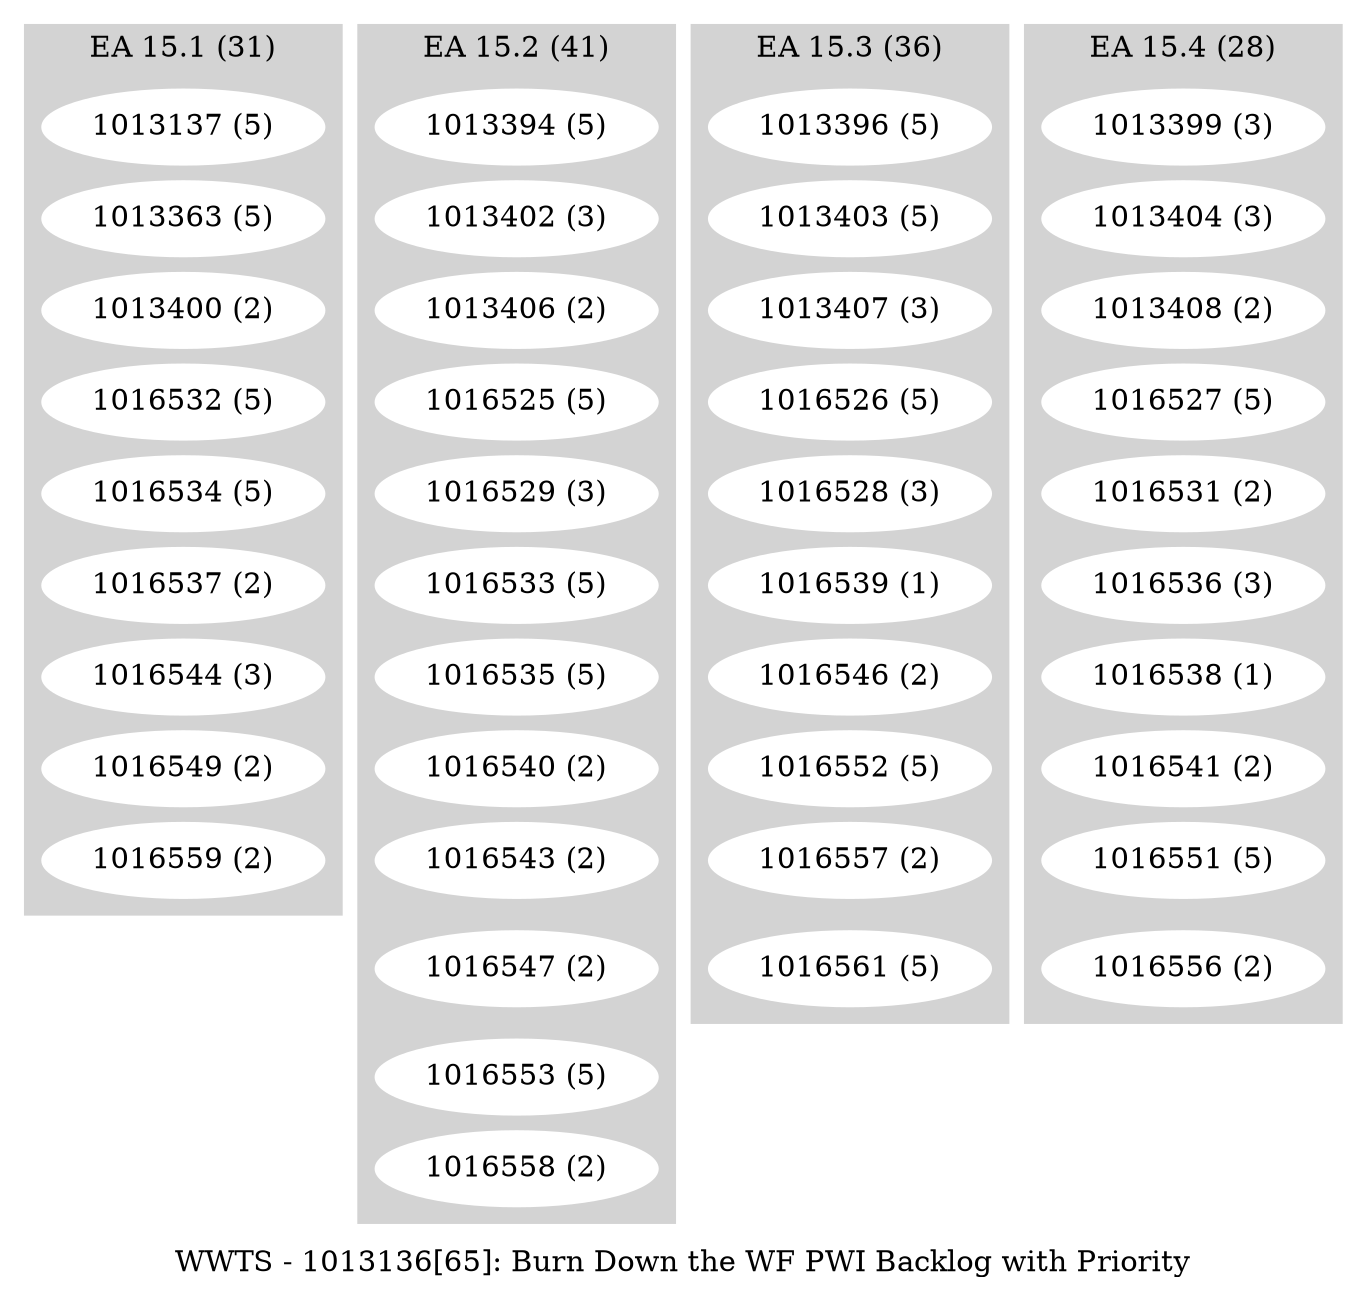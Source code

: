 digraph G {
    label = "WWTS - 1013136[65]: Burn Down the WF PWI Backlog with Priority";
    ranksep = .1
    subgraph cluster_1 {
        style=filled;
        color=lightgrey;
        node [style=filled,color=white];
        "1013137 (5)" ->       
        "1013363 (5)" ->       
        "1013400 (2)" ->       
        "1016532 (5)" ->       
        "1016534 (5)" ->       
        "1016537 (2)" ->       
        "1016544 (3)" ->       
        "1016549 (2)" ->       
        "1016559 (2)"
        [style=invis];
        label = "EA 15.1 (31)";
    }
    subgraph cluster_2 {
        style=filled;
        color=lightgrey;
        node [style=filled,color=white];
        "1013394 (5)" ->       
        "1013402 (3)" ->       
        "1013406 (2)" ->       
        "1016525 (5)" ->       
        "1016529 (3)" ->       
        "1016533 (5)" ->       
        "1016535 (5)" ->       
        "1016540 (2)" ->       
        "1016543 (2)" ->       
        "1016547 (2)" ->       
        "1016553 (5)" ->       
        "1016558 (2)"
        [style=invis];
        label = "EA 15.2 (41)";
    }
    subgraph cluster_3 {
        style=filled;
        color=lightgrey;
        node [style=filled,color=white];
        "1013396 (5)" ->       
        "1013403 (5)" ->       
        "1013407 (3)" ->       
        "1016526 (5)" ->       
        "1016528 (3)" ->       
        "1016539 (1)" ->       
        "1016546 (2)" ->       
        "1016552 (5)" ->       
        "1016557 (2)" ->       
        "1016561 (5)"
        [style=invis];
        label = "EA 15.3 (36)";
    }
    subgraph cluster_4 {
        style=filled;
        color=lightgrey;
        node [style=filled,color=white];
        "1013399 (3)" ->       
        "1013404 (3)" ->       
        "1013408 (2)" ->       
        "1016527 (5)" ->       
        "1016531 (2)" ->       
        "1016536 (3)" ->       
        "1016538 (1)" ->       
        "1016541 (2)" ->       
        "1016551 (5)" ->       
        "1016556 (2)"
        [style=invis];
        label = "EA 15.4 (28)";
    }
}
